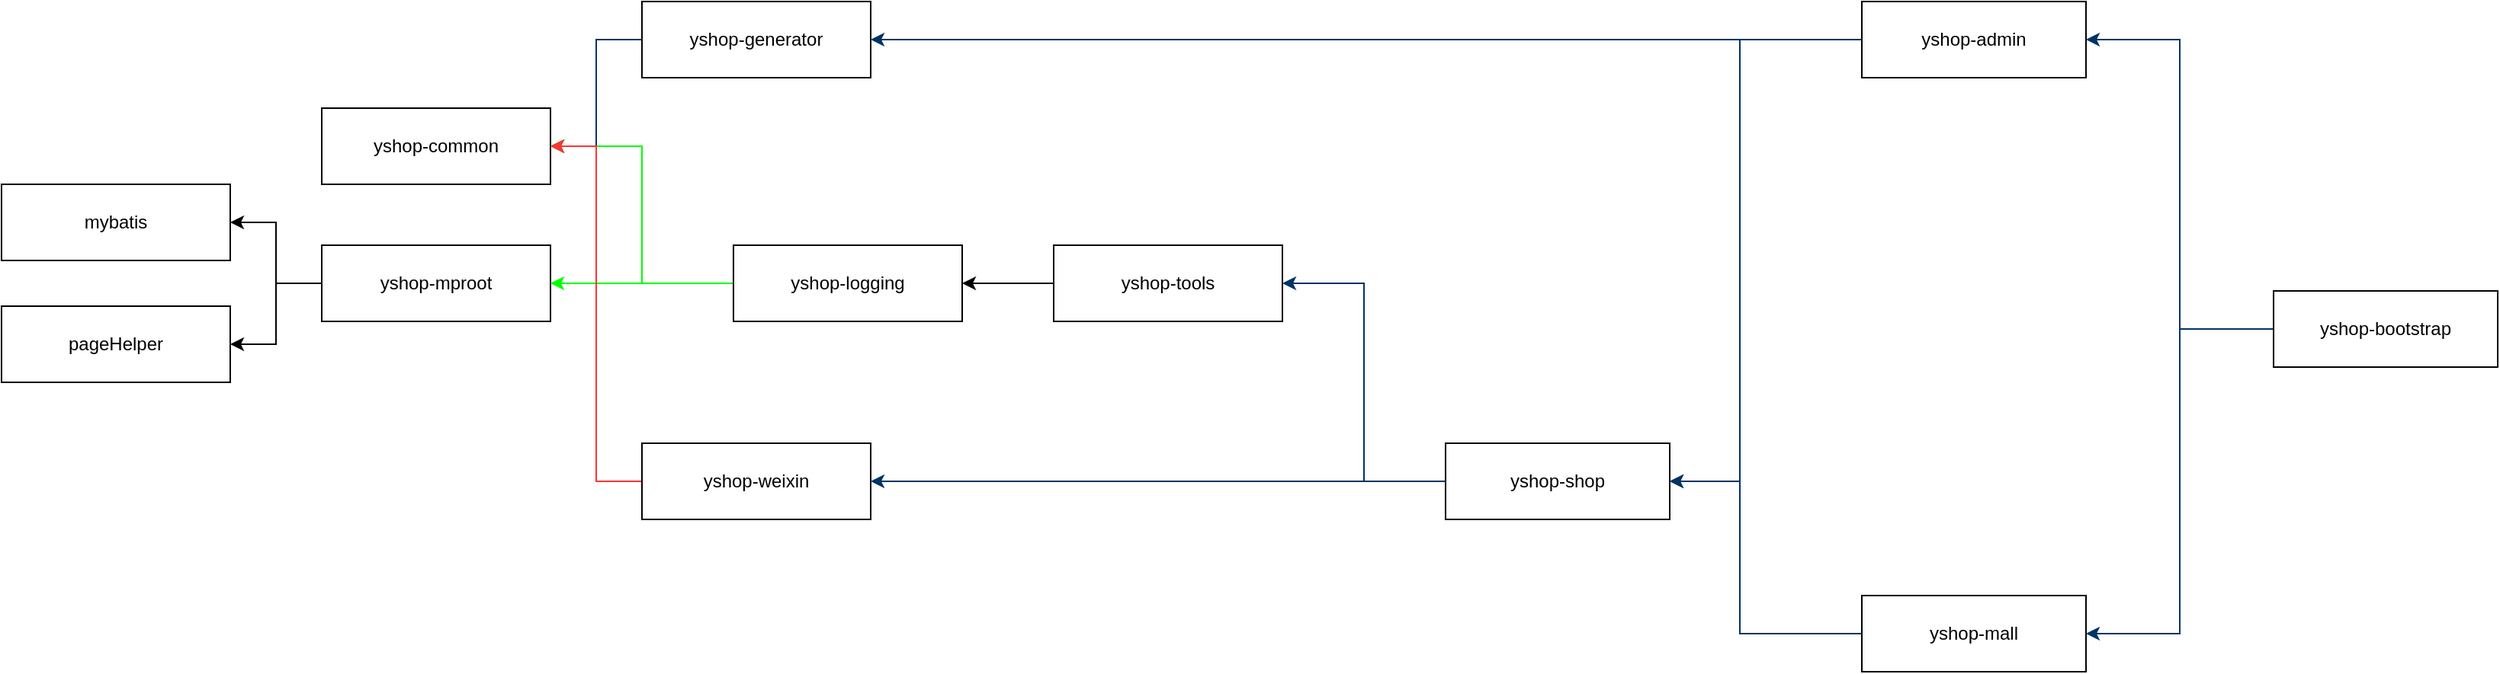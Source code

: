 <mxfile version="17.4.1" type="github">
  <diagram id="Yls9eW0UNPXd8SoAQL2J" name="Page-1">
    <mxGraphModel dx="2243" dy="793" grid="1" gridSize="10" guides="1" tooltips="1" connect="1" arrows="1" fold="1" page="1" pageScale="1" pageWidth="827" pageHeight="1169" math="0" shadow="0">
      <root>
        <mxCell id="0" />
        <mxCell id="1" parent="0" />
        <mxCell id="5S6Rnx8ayw8SPRR6pbC9-1" value="yshop-common" style="rounded=0;whiteSpace=wrap;html=1;fillColor=none;" parent="1" vertex="1">
          <mxGeometry x="90" y="90" width="150" height="50" as="geometry" />
        </mxCell>
        <mxCell id="Hv7dV6qF_i-MDi4Ku1Tc-3" style="edgeStyle=orthogonalEdgeStyle;rounded=0;orthogonalLoop=1;jettySize=auto;html=1;exitX=0;exitY=0.5;exitDx=0;exitDy=0;entryX=1;entryY=0.5;entryDx=0;entryDy=0;strokeColor=#003366;" edge="1" parent="1" source="Hv7dV6qF_i-MDi4Ku1Tc-2" target="5S6Rnx8ayw8SPRR6pbC9-1">
          <mxGeometry relative="1" as="geometry" />
        </mxCell>
        <mxCell id="Hv7dV6qF_i-MDi4Ku1Tc-2" value="yshop-generator" style="rounded=0;whiteSpace=wrap;html=1;fillColor=none;" vertex="1" parent="1">
          <mxGeometry x="300" y="20" width="150" height="50" as="geometry" />
        </mxCell>
        <mxCell id="Hv7dV6qF_i-MDi4Ku1Tc-7" style="edgeStyle=orthogonalEdgeStyle;rounded=0;orthogonalLoop=1;jettySize=auto;html=1;exitX=0;exitY=0.5;exitDx=0;exitDy=0;entryX=1;entryY=0.5;entryDx=0;entryDy=0;" edge="1" parent="1" source="Hv7dV6qF_i-MDi4Ku1Tc-4" target="Hv7dV6qF_i-MDi4Ku1Tc-6">
          <mxGeometry relative="1" as="geometry" />
        </mxCell>
        <mxCell id="Hv7dV6qF_i-MDi4Ku1Tc-8" style="edgeStyle=orthogonalEdgeStyle;rounded=0;orthogonalLoop=1;jettySize=auto;html=1;exitX=0;exitY=0.5;exitDx=0;exitDy=0;entryX=1;entryY=0.5;entryDx=0;entryDy=0;" edge="1" parent="1" source="Hv7dV6qF_i-MDi4Ku1Tc-4" target="Hv7dV6qF_i-MDi4Ku1Tc-5">
          <mxGeometry relative="1" as="geometry" />
        </mxCell>
        <mxCell id="Hv7dV6qF_i-MDi4Ku1Tc-4" value="yshop-mproot" style="rounded=0;whiteSpace=wrap;html=1;fillColor=none;" vertex="1" parent="1">
          <mxGeometry x="90" y="180" width="150" height="50" as="geometry" />
        </mxCell>
        <mxCell id="Hv7dV6qF_i-MDi4Ku1Tc-5" value="pageHelper" style="rounded=0;whiteSpace=wrap;html=1;fillColor=none;" vertex="1" parent="1">
          <mxGeometry x="-120" y="220" width="150" height="50" as="geometry" />
        </mxCell>
        <mxCell id="Hv7dV6qF_i-MDi4Ku1Tc-6" value="mybatis" style="rounded=0;whiteSpace=wrap;html=1;fillColor=none;" vertex="1" parent="1">
          <mxGeometry x="-120" y="140" width="150" height="50" as="geometry" />
        </mxCell>
        <mxCell id="Hv7dV6qF_i-MDi4Ku1Tc-10" style="edgeStyle=orthogonalEdgeStyle;rounded=0;orthogonalLoop=1;jettySize=auto;html=1;exitX=0;exitY=0.5;exitDx=0;exitDy=0;entryX=1;entryY=0.5;entryDx=0;entryDy=0;strokeColor=#00FF00;" edge="1" parent="1" source="Hv7dV6qF_i-MDi4Ku1Tc-9" target="Hv7dV6qF_i-MDi4Ku1Tc-4">
          <mxGeometry relative="1" as="geometry" />
        </mxCell>
        <mxCell id="Hv7dV6qF_i-MDi4Ku1Tc-11" style="edgeStyle=orthogonalEdgeStyle;rounded=0;orthogonalLoop=1;jettySize=auto;html=1;exitX=0;exitY=0.5;exitDx=0;exitDy=0;entryX=1;entryY=0.5;entryDx=0;entryDy=0;strokeColor=#00FF00;" edge="1" parent="1" source="Hv7dV6qF_i-MDi4Ku1Tc-9" target="5S6Rnx8ayw8SPRR6pbC9-1">
          <mxGeometry relative="1" as="geometry" />
        </mxCell>
        <mxCell id="Hv7dV6qF_i-MDi4Ku1Tc-9" value="yshop-logging" style="rounded=0;whiteSpace=wrap;html=1;fillColor=none;" vertex="1" parent="1">
          <mxGeometry x="360" y="180" width="150" height="50" as="geometry" />
        </mxCell>
        <mxCell id="Hv7dV6qF_i-MDi4Ku1Tc-13" style="edgeStyle=orthogonalEdgeStyle;rounded=0;orthogonalLoop=1;jettySize=auto;html=1;exitX=0;exitY=0.5;exitDx=0;exitDy=0;entryX=1;entryY=0.5;entryDx=0;entryDy=0;" edge="1" parent="1" source="Hv7dV6qF_i-MDi4Ku1Tc-12" target="Hv7dV6qF_i-MDi4Ku1Tc-9">
          <mxGeometry relative="1" as="geometry" />
        </mxCell>
        <mxCell id="Hv7dV6qF_i-MDi4Ku1Tc-12" value="yshop-tools" style="rounded=0;whiteSpace=wrap;html=1;fillColor=none;" vertex="1" parent="1">
          <mxGeometry x="570" y="180" width="150" height="50" as="geometry" />
        </mxCell>
        <mxCell id="Hv7dV6qF_i-MDi4Ku1Tc-15" style="edgeStyle=orthogonalEdgeStyle;rounded=0;orthogonalLoop=1;jettySize=auto;html=1;exitX=0;exitY=0.5;exitDx=0;exitDy=0;entryX=1;entryY=0.5;entryDx=0;entryDy=0;strokeColor=#FF3333;" edge="1" parent="1" source="Hv7dV6qF_i-MDi4Ku1Tc-14" target="5S6Rnx8ayw8SPRR6pbC9-1">
          <mxGeometry relative="1" as="geometry" />
        </mxCell>
        <mxCell id="Hv7dV6qF_i-MDi4Ku1Tc-14" value="yshop-weixin" style="rounded=0;whiteSpace=wrap;html=1;fillColor=none;" vertex="1" parent="1">
          <mxGeometry x="300" y="310" width="150" height="50" as="geometry" />
        </mxCell>
        <mxCell id="Hv7dV6qF_i-MDi4Ku1Tc-17" style="edgeStyle=orthogonalEdgeStyle;rounded=0;orthogonalLoop=1;jettySize=auto;html=1;exitX=0;exitY=0.5;exitDx=0;exitDy=0;entryX=1;entryY=0.5;entryDx=0;entryDy=0;strokeColor=#003366;" edge="1" parent="1" source="Hv7dV6qF_i-MDi4Ku1Tc-16" target="Hv7dV6qF_i-MDi4Ku1Tc-12">
          <mxGeometry relative="1" as="geometry" />
        </mxCell>
        <mxCell id="Hv7dV6qF_i-MDi4Ku1Tc-18" style="edgeStyle=orthogonalEdgeStyle;rounded=0;orthogonalLoop=1;jettySize=auto;html=1;exitX=0;exitY=0.5;exitDx=0;exitDy=0;entryX=1;entryY=0.5;entryDx=0;entryDy=0;strokeColor=#003366;" edge="1" parent="1" source="Hv7dV6qF_i-MDi4Ku1Tc-16" target="Hv7dV6qF_i-MDi4Ku1Tc-14">
          <mxGeometry relative="1" as="geometry" />
        </mxCell>
        <mxCell id="Hv7dV6qF_i-MDi4Ku1Tc-16" value="yshop-shop" style="rounded=0;whiteSpace=wrap;html=1;fillColor=none;" vertex="1" parent="1">
          <mxGeometry x="827" y="310" width="147" height="50" as="geometry" />
        </mxCell>
        <mxCell id="Hv7dV6qF_i-MDi4Ku1Tc-20" style="edgeStyle=orthogonalEdgeStyle;rounded=0;orthogonalLoop=1;jettySize=auto;html=1;exitX=0;exitY=0.5;exitDx=0;exitDy=0;entryX=1;entryY=0.5;entryDx=0;entryDy=0;strokeColor=#003366;" edge="1" parent="1" source="Hv7dV6qF_i-MDi4Ku1Tc-19" target="Hv7dV6qF_i-MDi4Ku1Tc-2">
          <mxGeometry relative="1" as="geometry">
            <Array as="points">
              <mxPoint x="1040" y="45" />
              <mxPoint x="1040" y="45" />
            </Array>
          </mxGeometry>
        </mxCell>
        <mxCell id="Hv7dV6qF_i-MDi4Ku1Tc-21" style="edgeStyle=orthogonalEdgeStyle;rounded=0;orthogonalLoop=1;jettySize=auto;html=1;exitX=0;exitY=0.5;exitDx=0;exitDy=0;entryX=1;entryY=0.5;entryDx=0;entryDy=0;strokeColor=#003366;" edge="1" parent="1" source="Hv7dV6qF_i-MDi4Ku1Tc-19" target="Hv7dV6qF_i-MDi4Ku1Tc-16">
          <mxGeometry relative="1" as="geometry">
            <Array as="points">
              <mxPoint x="1020" y="45" />
              <mxPoint x="1020" y="335" />
            </Array>
          </mxGeometry>
        </mxCell>
        <mxCell id="Hv7dV6qF_i-MDi4Ku1Tc-19" value="yshop-admin" style="rounded=0;whiteSpace=wrap;html=1;fillColor=none;" vertex="1" parent="1">
          <mxGeometry x="1100" y="20" width="147" height="50" as="geometry" />
        </mxCell>
        <mxCell id="Hv7dV6qF_i-MDi4Ku1Tc-23" style="edgeStyle=orthogonalEdgeStyle;rounded=0;orthogonalLoop=1;jettySize=auto;html=1;exitX=0;exitY=0.5;exitDx=0;exitDy=0;entryX=1;entryY=0.5;entryDx=0;entryDy=0;strokeColor=#003366;" edge="1" parent="1" source="Hv7dV6qF_i-MDi4Ku1Tc-22" target="Hv7dV6qF_i-MDi4Ku1Tc-16">
          <mxGeometry relative="1" as="geometry">
            <Array as="points">
              <mxPoint x="1020" y="435" />
              <mxPoint x="1020" y="335" />
            </Array>
          </mxGeometry>
        </mxCell>
        <mxCell id="Hv7dV6qF_i-MDi4Ku1Tc-22" value="yshop-mall" style="rounded=0;whiteSpace=wrap;html=1;fillColor=none;" vertex="1" parent="1">
          <mxGeometry x="1100" y="410" width="147" height="50" as="geometry" />
        </mxCell>
        <mxCell id="Hv7dV6qF_i-MDi4Ku1Tc-25" style="edgeStyle=orthogonalEdgeStyle;rounded=0;orthogonalLoop=1;jettySize=auto;html=1;exitX=0;exitY=0.5;exitDx=0;exitDy=0;entryX=1;entryY=0.5;entryDx=0;entryDy=0;strokeColor=#003366;" edge="1" parent="1" source="Hv7dV6qF_i-MDi4Ku1Tc-24" target="Hv7dV6qF_i-MDi4Ku1Tc-19">
          <mxGeometry relative="1" as="geometry" />
        </mxCell>
        <mxCell id="Hv7dV6qF_i-MDi4Ku1Tc-26" style="edgeStyle=orthogonalEdgeStyle;rounded=0;orthogonalLoop=1;jettySize=auto;html=1;exitX=0;exitY=0.5;exitDx=0;exitDy=0;entryX=1;entryY=0.5;entryDx=0;entryDy=0;strokeColor=#003366;" edge="1" parent="1" source="Hv7dV6qF_i-MDi4Ku1Tc-24" target="Hv7dV6qF_i-MDi4Ku1Tc-22">
          <mxGeometry relative="1" as="geometry" />
        </mxCell>
        <mxCell id="Hv7dV6qF_i-MDi4Ku1Tc-24" value="yshop-bootstrap" style="rounded=0;whiteSpace=wrap;html=1;fillColor=none;" vertex="1" parent="1">
          <mxGeometry x="1370" y="210" width="147" height="50" as="geometry" />
        </mxCell>
      </root>
    </mxGraphModel>
  </diagram>
</mxfile>
